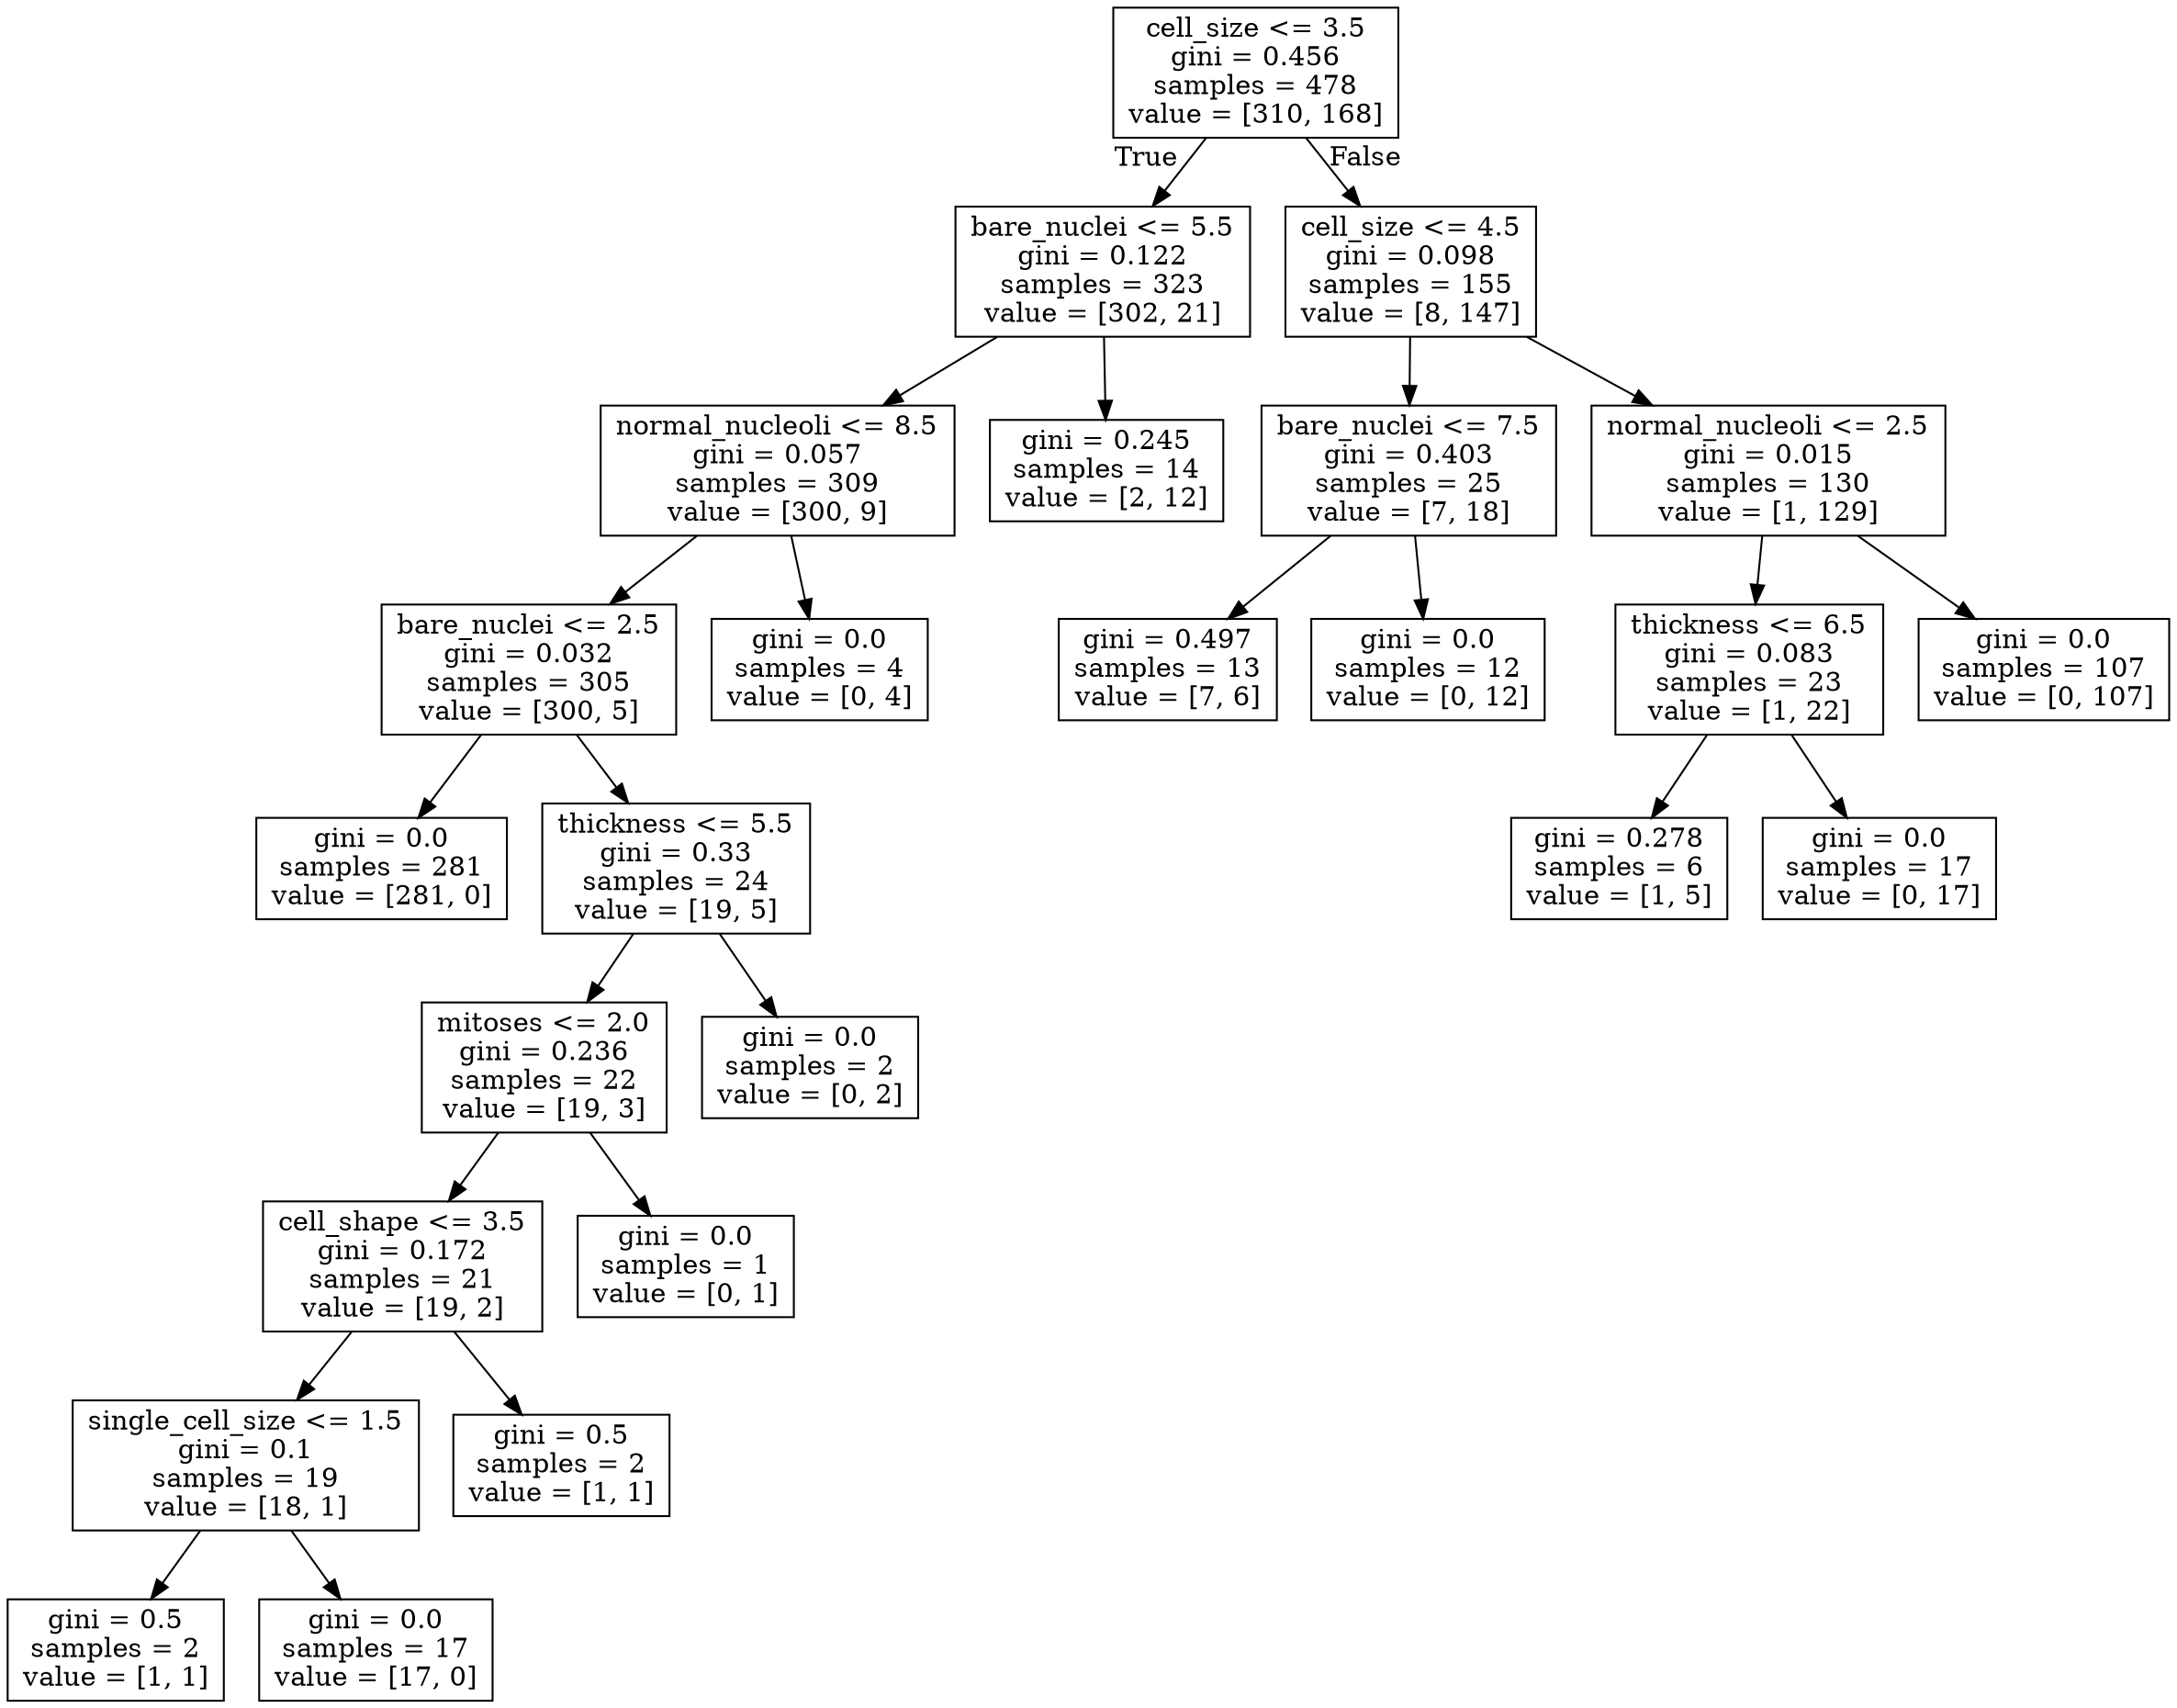 digraph Tree {
node [shape=box] ;
0 [label="cell_size <= 3.5\ngini = 0.456\nsamples = 478\nvalue = [310, 168]"] ;
1 [label="bare_nuclei <= 5.5\ngini = 0.122\nsamples = 323\nvalue = [302, 21]"] ;
0 -> 1 [labeldistance=2.5, labelangle=45, headlabel="True"] ;
2 [label="normal_nucleoli <= 8.5\ngini = 0.057\nsamples = 309\nvalue = [300, 9]"] ;
1 -> 2 ;
3 [label="bare_nuclei <= 2.5\ngini = 0.032\nsamples = 305\nvalue = [300, 5]"] ;
2 -> 3 ;
4 [label="gini = 0.0\nsamples = 281\nvalue = [281, 0]"] ;
3 -> 4 ;
5 [label="thickness <= 5.5\ngini = 0.33\nsamples = 24\nvalue = [19, 5]"] ;
3 -> 5 ;
6 [label="mitoses <= 2.0\ngini = 0.236\nsamples = 22\nvalue = [19, 3]"] ;
5 -> 6 ;
7 [label="cell_shape <= 3.5\ngini = 0.172\nsamples = 21\nvalue = [19, 2]"] ;
6 -> 7 ;
8 [label="single_cell_size <= 1.5\ngini = 0.1\nsamples = 19\nvalue = [18, 1]"] ;
7 -> 8 ;
9 [label="gini = 0.5\nsamples = 2\nvalue = [1, 1]"] ;
8 -> 9 ;
10 [label="gini = 0.0\nsamples = 17\nvalue = [17, 0]"] ;
8 -> 10 ;
11 [label="gini = 0.5\nsamples = 2\nvalue = [1, 1]"] ;
7 -> 11 ;
12 [label="gini = 0.0\nsamples = 1\nvalue = [0, 1]"] ;
6 -> 12 ;
13 [label="gini = 0.0\nsamples = 2\nvalue = [0, 2]"] ;
5 -> 13 ;
14 [label="gini = 0.0\nsamples = 4\nvalue = [0, 4]"] ;
2 -> 14 ;
15 [label="gini = 0.245\nsamples = 14\nvalue = [2, 12]"] ;
1 -> 15 ;
16 [label="cell_size <= 4.5\ngini = 0.098\nsamples = 155\nvalue = [8, 147]"] ;
0 -> 16 [labeldistance=2.5, labelangle=-45, headlabel="False"] ;
17 [label="bare_nuclei <= 7.5\ngini = 0.403\nsamples = 25\nvalue = [7, 18]"] ;
16 -> 17 ;
18 [label="gini = 0.497\nsamples = 13\nvalue = [7, 6]"] ;
17 -> 18 ;
19 [label="gini = 0.0\nsamples = 12\nvalue = [0, 12]"] ;
17 -> 19 ;
20 [label="normal_nucleoli <= 2.5\ngini = 0.015\nsamples = 130\nvalue = [1, 129]"] ;
16 -> 20 ;
21 [label="thickness <= 6.5\ngini = 0.083\nsamples = 23\nvalue = [1, 22]"] ;
20 -> 21 ;
22 [label="gini = 0.278\nsamples = 6\nvalue = [1, 5]"] ;
21 -> 22 ;
23 [label="gini = 0.0\nsamples = 17\nvalue = [0, 17]"] ;
21 -> 23 ;
24 [label="gini = 0.0\nsamples = 107\nvalue = [0, 107]"] ;
20 -> 24 ;
}